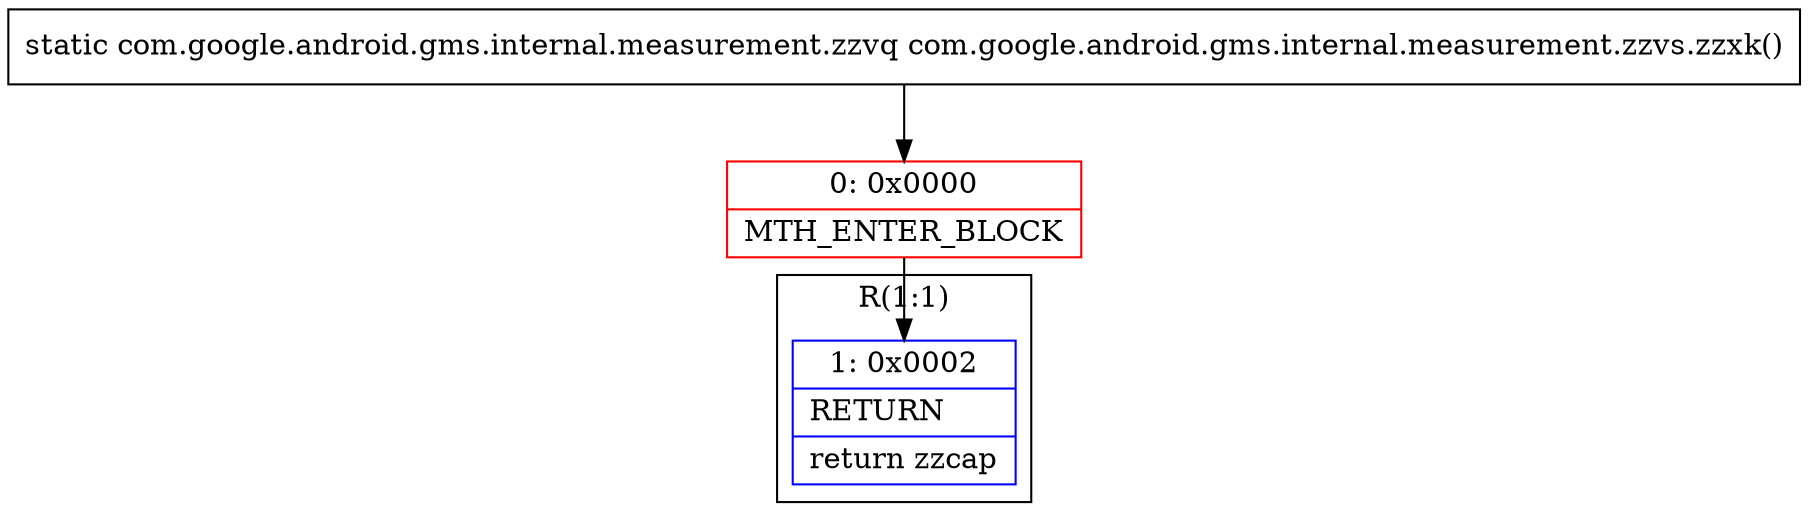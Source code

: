 digraph "CFG forcom.google.android.gms.internal.measurement.zzvs.zzxk()Lcom\/google\/android\/gms\/internal\/measurement\/zzvq;" {
subgraph cluster_Region_418731808 {
label = "R(1:1)";
node [shape=record,color=blue];
Node_1 [shape=record,label="{1\:\ 0x0002|RETURN\l|return zzcap\l}"];
}
Node_0 [shape=record,color=red,label="{0\:\ 0x0000|MTH_ENTER_BLOCK\l}"];
MethodNode[shape=record,label="{static com.google.android.gms.internal.measurement.zzvq com.google.android.gms.internal.measurement.zzvs.zzxk() }"];
MethodNode -> Node_0;
Node_0 -> Node_1;
}

